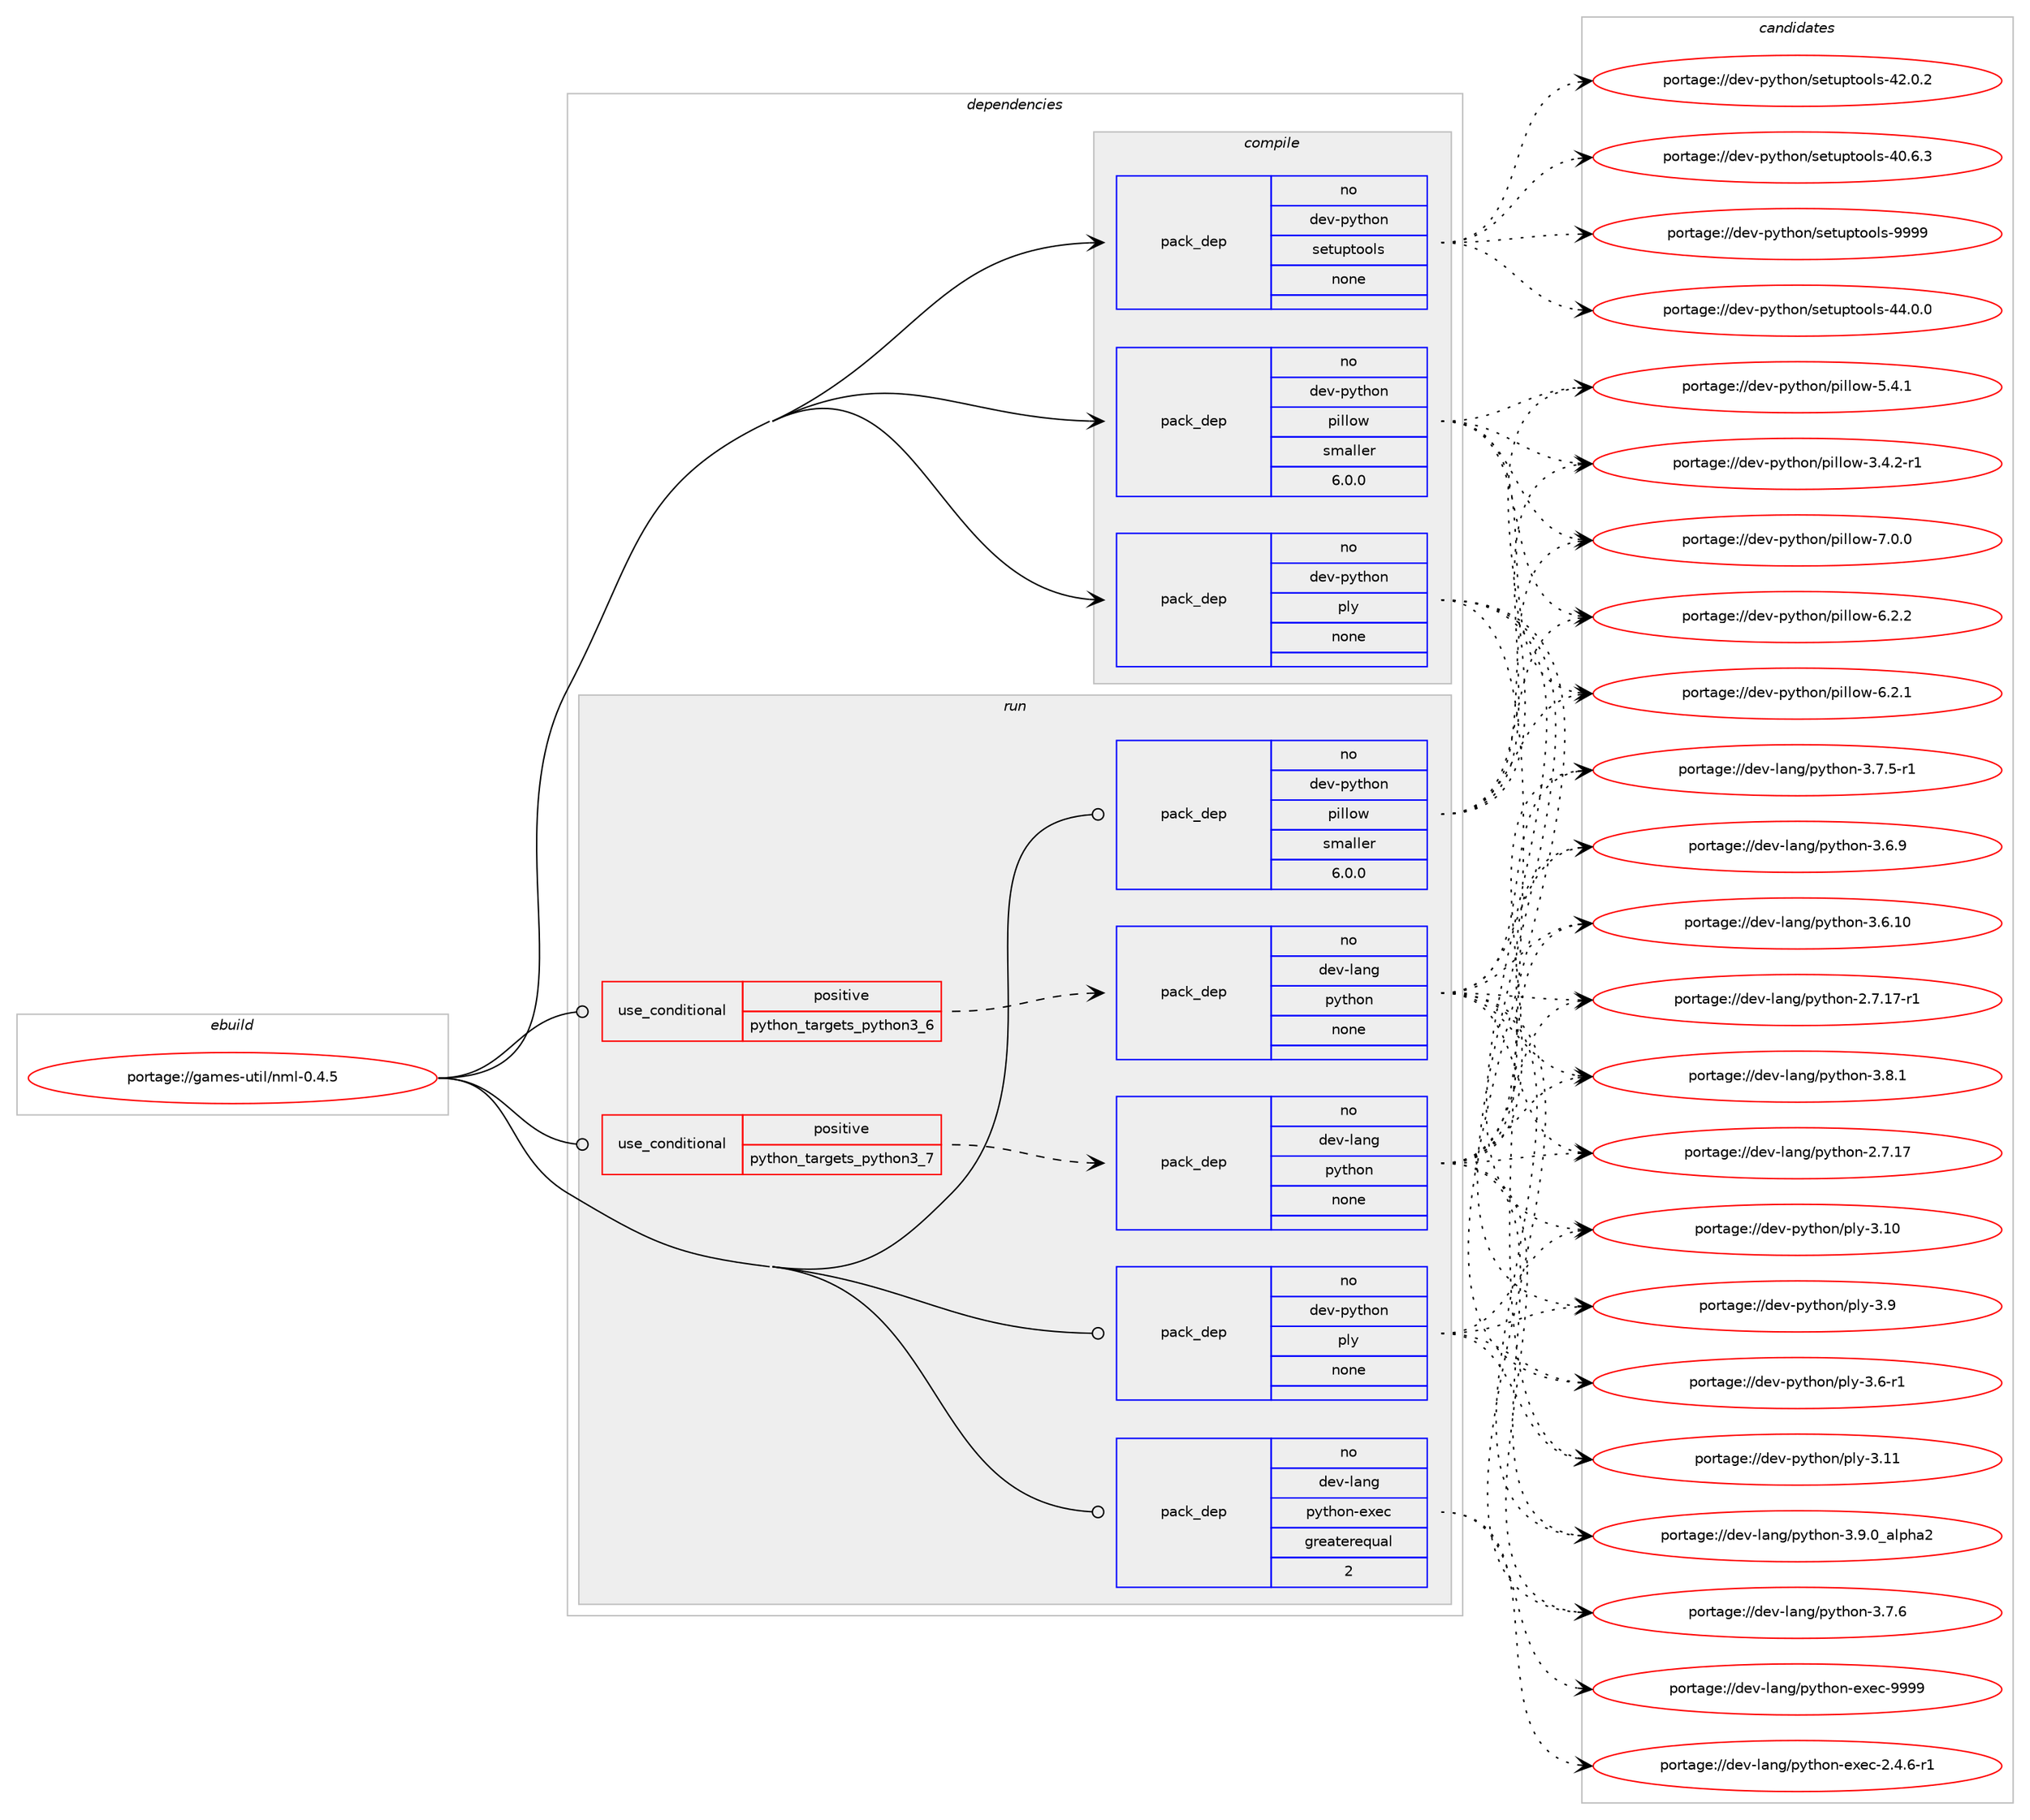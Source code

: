 digraph prolog {

# *************
# Graph options
# *************

newrank=true;
concentrate=true;
compound=true;
graph [rankdir=LR,fontname=Helvetica,fontsize=10,ranksep=1.5];#, ranksep=2.5, nodesep=0.2];
edge  [arrowhead=vee];
node  [fontname=Helvetica,fontsize=10];

# **********
# The ebuild
# **********

subgraph cluster_leftcol {
color=gray;
label=<<i>ebuild</i>>;
id [label="portage://games-util/nml-0.4.5", color=red, width=4, href="../games-util/nml-0.4.5.svg"];
}

# ****************
# The dependencies
# ****************

subgraph cluster_midcol {
color=gray;
label=<<i>dependencies</i>>;
subgraph cluster_compile {
fillcolor="#eeeeee";
style=filled;
label=<<i>compile</i>>;
subgraph pack216773 {
dependency279519 [label=<<TABLE BORDER="0" CELLBORDER="1" CELLSPACING="0" CELLPADDING="4" WIDTH="220"><TR><TD ROWSPAN="6" CELLPADDING="30">pack_dep</TD></TR><TR><TD WIDTH="110">no</TD></TR><TR><TD>dev-python</TD></TR><TR><TD>pillow</TD></TR><TR><TD>smaller</TD></TR><TR><TD>6.0.0</TD></TR></TABLE>>, shape=none, color=blue];
}
id:e -> dependency279519:w [weight=20,style="solid",arrowhead="vee"];
subgraph pack216774 {
dependency279520 [label=<<TABLE BORDER="0" CELLBORDER="1" CELLSPACING="0" CELLPADDING="4" WIDTH="220"><TR><TD ROWSPAN="6" CELLPADDING="30">pack_dep</TD></TR><TR><TD WIDTH="110">no</TD></TR><TR><TD>dev-python</TD></TR><TR><TD>ply</TD></TR><TR><TD>none</TD></TR><TR><TD></TD></TR></TABLE>>, shape=none, color=blue];
}
id:e -> dependency279520:w [weight=20,style="solid",arrowhead="vee"];
subgraph pack216775 {
dependency279521 [label=<<TABLE BORDER="0" CELLBORDER="1" CELLSPACING="0" CELLPADDING="4" WIDTH="220"><TR><TD ROWSPAN="6" CELLPADDING="30">pack_dep</TD></TR><TR><TD WIDTH="110">no</TD></TR><TR><TD>dev-python</TD></TR><TR><TD>setuptools</TD></TR><TR><TD>none</TD></TR><TR><TD></TD></TR></TABLE>>, shape=none, color=blue];
}
id:e -> dependency279521:w [weight=20,style="solid",arrowhead="vee"];
}
subgraph cluster_compileandrun {
fillcolor="#eeeeee";
style=filled;
label=<<i>compile and run</i>>;
}
subgraph cluster_run {
fillcolor="#eeeeee";
style=filled;
label=<<i>run</i>>;
subgraph cond58373 {
dependency279522 [label=<<TABLE BORDER="0" CELLBORDER="1" CELLSPACING="0" CELLPADDING="4"><TR><TD ROWSPAN="3" CELLPADDING="10">use_conditional</TD></TR><TR><TD>positive</TD></TR><TR><TD>python_targets_python3_6</TD></TR></TABLE>>, shape=none, color=red];
subgraph pack216776 {
dependency279523 [label=<<TABLE BORDER="0" CELLBORDER="1" CELLSPACING="0" CELLPADDING="4" WIDTH="220"><TR><TD ROWSPAN="6" CELLPADDING="30">pack_dep</TD></TR><TR><TD WIDTH="110">no</TD></TR><TR><TD>dev-lang</TD></TR><TR><TD>python</TD></TR><TR><TD>none</TD></TR><TR><TD></TD></TR></TABLE>>, shape=none, color=blue];
}
dependency279522:e -> dependency279523:w [weight=20,style="dashed",arrowhead="vee"];
}
id:e -> dependency279522:w [weight=20,style="solid",arrowhead="odot"];
subgraph cond58374 {
dependency279524 [label=<<TABLE BORDER="0" CELLBORDER="1" CELLSPACING="0" CELLPADDING="4"><TR><TD ROWSPAN="3" CELLPADDING="10">use_conditional</TD></TR><TR><TD>positive</TD></TR><TR><TD>python_targets_python3_7</TD></TR></TABLE>>, shape=none, color=red];
subgraph pack216777 {
dependency279525 [label=<<TABLE BORDER="0" CELLBORDER="1" CELLSPACING="0" CELLPADDING="4" WIDTH="220"><TR><TD ROWSPAN="6" CELLPADDING="30">pack_dep</TD></TR><TR><TD WIDTH="110">no</TD></TR><TR><TD>dev-lang</TD></TR><TR><TD>python</TD></TR><TR><TD>none</TD></TR><TR><TD></TD></TR></TABLE>>, shape=none, color=blue];
}
dependency279524:e -> dependency279525:w [weight=20,style="dashed",arrowhead="vee"];
}
id:e -> dependency279524:w [weight=20,style="solid",arrowhead="odot"];
subgraph pack216778 {
dependency279526 [label=<<TABLE BORDER="0" CELLBORDER="1" CELLSPACING="0" CELLPADDING="4" WIDTH="220"><TR><TD ROWSPAN="6" CELLPADDING="30">pack_dep</TD></TR><TR><TD WIDTH="110">no</TD></TR><TR><TD>dev-lang</TD></TR><TR><TD>python-exec</TD></TR><TR><TD>greaterequal</TD></TR><TR><TD>2</TD></TR></TABLE>>, shape=none, color=blue];
}
id:e -> dependency279526:w [weight=20,style="solid",arrowhead="odot"];
subgraph pack216779 {
dependency279527 [label=<<TABLE BORDER="0" CELLBORDER="1" CELLSPACING="0" CELLPADDING="4" WIDTH="220"><TR><TD ROWSPAN="6" CELLPADDING="30">pack_dep</TD></TR><TR><TD WIDTH="110">no</TD></TR><TR><TD>dev-python</TD></TR><TR><TD>pillow</TD></TR><TR><TD>smaller</TD></TR><TR><TD>6.0.0</TD></TR></TABLE>>, shape=none, color=blue];
}
id:e -> dependency279527:w [weight=20,style="solid",arrowhead="odot"];
subgraph pack216780 {
dependency279528 [label=<<TABLE BORDER="0" CELLBORDER="1" CELLSPACING="0" CELLPADDING="4" WIDTH="220"><TR><TD ROWSPAN="6" CELLPADDING="30">pack_dep</TD></TR><TR><TD WIDTH="110">no</TD></TR><TR><TD>dev-python</TD></TR><TR><TD>ply</TD></TR><TR><TD>none</TD></TR><TR><TD></TD></TR></TABLE>>, shape=none, color=blue];
}
id:e -> dependency279528:w [weight=20,style="solid",arrowhead="odot"];
}
}

# **************
# The candidates
# **************

subgraph cluster_choices {
rank=same;
color=gray;
label=<<i>candidates</i>>;

subgraph choice216773 {
color=black;
nodesep=1;
choice1001011184511212111610411111047112105108108111119455546484648 [label="portage://dev-python/pillow-7.0.0", color=red, width=4,href="../dev-python/pillow-7.0.0.svg"];
choice1001011184511212111610411111047112105108108111119455446504650 [label="portage://dev-python/pillow-6.2.2", color=red, width=4,href="../dev-python/pillow-6.2.2.svg"];
choice1001011184511212111610411111047112105108108111119455446504649 [label="portage://dev-python/pillow-6.2.1", color=red, width=4,href="../dev-python/pillow-6.2.1.svg"];
choice1001011184511212111610411111047112105108108111119455346524649 [label="portage://dev-python/pillow-5.4.1", color=red, width=4,href="../dev-python/pillow-5.4.1.svg"];
choice10010111845112121116104111110471121051081081111194551465246504511449 [label="portage://dev-python/pillow-3.4.2-r1", color=red, width=4,href="../dev-python/pillow-3.4.2-r1.svg"];
dependency279519:e -> choice1001011184511212111610411111047112105108108111119455546484648:w [style=dotted,weight="100"];
dependency279519:e -> choice1001011184511212111610411111047112105108108111119455446504650:w [style=dotted,weight="100"];
dependency279519:e -> choice1001011184511212111610411111047112105108108111119455446504649:w [style=dotted,weight="100"];
dependency279519:e -> choice1001011184511212111610411111047112105108108111119455346524649:w [style=dotted,weight="100"];
dependency279519:e -> choice10010111845112121116104111110471121051081081111194551465246504511449:w [style=dotted,weight="100"];
}
subgraph choice216774 {
color=black;
nodesep=1;
choice100101118451121211161041111104711210812145514657 [label="portage://dev-python/ply-3.9", color=red, width=4,href="../dev-python/ply-3.9.svg"];
choice1001011184511212111610411111047112108121455146544511449 [label="portage://dev-python/ply-3.6-r1", color=red, width=4,href="../dev-python/ply-3.6-r1.svg"];
choice10010111845112121116104111110471121081214551464949 [label="portage://dev-python/ply-3.11", color=red, width=4,href="../dev-python/ply-3.11.svg"];
choice10010111845112121116104111110471121081214551464948 [label="portage://dev-python/ply-3.10", color=red, width=4,href="../dev-python/ply-3.10.svg"];
dependency279520:e -> choice100101118451121211161041111104711210812145514657:w [style=dotted,weight="100"];
dependency279520:e -> choice1001011184511212111610411111047112108121455146544511449:w [style=dotted,weight="100"];
dependency279520:e -> choice10010111845112121116104111110471121081214551464949:w [style=dotted,weight="100"];
dependency279520:e -> choice10010111845112121116104111110471121081214551464948:w [style=dotted,weight="100"];
}
subgraph choice216775 {
color=black;
nodesep=1;
choice10010111845112121116104111110471151011161171121161111111081154557575757 [label="portage://dev-python/setuptools-9999", color=red, width=4,href="../dev-python/setuptools-9999.svg"];
choice100101118451121211161041111104711510111611711211611111110811545525246484648 [label="portage://dev-python/setuptools-44.0.0", color=red, width=4,href="../dev-python/setuptools-44.0.0.svg"];
choice100101118451121211161041111104711510111611711211611111110811545525046484650 [label="portage://dev-python/setuptools-42.0.2", color=red, width=4,href="../dev-python/setuptools-42.0.2.svg"];
choice100101118451121211161041111104711510111611711211611111110811545524846544651 [label="portage://dev-python/setuptools-40.6.3", color=red, width=4,href="../dev-python/setuptools-40.6.3.svg"];
dependency279521:e -> choice10010111845112121116104111110471151011161171121161111111081154557575757:w [style=dotted,weight="100"];
dependency279521:e -> choice100101118451121211161041111104711510111611711211611111110811545525246484648:w [style=dotted,weight="100"];
dependency279521:e -> choice100101118451121211161041111104711510111611711211611111110811545525046484650:w [style=dotted,weight="100"];
dependency279521:e -> choice100101118451121211161041111104711510111611711211611111110811545524846544651:w [style=dotted,weight="100"];
}
subgraph choice216776 {
color=black;
nodesep=1;
choice10010111845108971101034711212111610411111045514657464895971081121049750 [label="portage://dev-lang/python-3.9.0_alpha2", color=red, width=4,href="../dev-lang/python-3.9.0_alpha2.svg"];
choice100101118451089711010347112121116104111110455146564649 [label="portage://dev-lang/python-3.8.1", color=red, width=4,href="../dev-lang/python-3.8.1.svg"];
choice100101118451089711010347112121116104111110455146554654 [label="portage://dev-lang/python-3.7.6", color=red, width=4,href="../dev-lang/python-3.7.6.svg"];
choice1001011184510897110103471121211161041111104551465546534511449 [label="portage://dev-lang/python-3.7.5-r1", color=red, width=4,href="../dev-lang/python-3.7.5-r1.svg"];
choice100101118451089711010347112121116104111110455146544657 [label="portage://dev-lang/python-3.6.9", color=red, width=4,href="../dev-lang/python-3.6.9.svg"];
choice10010111845108971101034711212111610411111045514654464948 [label="portage://dev-lang/python-3.6.10", color=red, width=4,href="../dev-lang/python-3.6.10.svg"];
choice100101118451089711010347112121116104111110455046554649554511449 [label="portage://dev-lang/python-2.7.17-r1", color=red, width=4,href="../dev-lang/python-2.7.17-r1.svg"];
choice10010111845108971101034711212111610411111045504655464955 [label="portage://dev-lang/python-2.7.17", color=red, width=4,href="../dev-lang/python-2.7.17.svg"];
dependency279523:e -> choice10010111845108971101034711212111610411111045514657464895971081121049750:w [style=dotted,weight="100"];
dependency279523:e -> choice100101118451089711010347112121116104111110455146564649:w [style=dotted,weight="100"];
dependency279523:e -> choice100101118451089711010347112121116104111110455146554654:w [style=dotted,weight="100"];
dependency279523:e -> choice1001011184510897110103471121211161041111104551465546534511449:w [style=dotted,weight="100"];
dependency279523:e -> choice100101118451089711010347112121116104111110455146544657:w [style=dotted,weight="100"];
dependency279523:e -> choice10010111845108971101034711212111610411111045514654464948:w [style=dotted,weight="100"];
dependency279523:e -> choice100101118451089711010347112121116104111110455046554649554511449:w [style=dotted,weight="100"];
dependency279523:e -> choice10010111845108971101034711212111610411111045504655464955:w [style=dotted,weight="100"];
}
subgraph choice216777 {
color=black;
nodesep=1;
choice10010111845108971101034711212111610411111045514657464895971081121049750 [label="portage://dev-lang/python-3.9.0_alpha2", color=red, width=4,href="../dev-lang/python-3.9.0_alpha2.svg"];
choice100101118451089711010347112121116104111110455146564649 [label="portage://dev-lang/python-3.8.1", color=red, width=4,href="../dev-lang/python-3.8.1.svg"];
choice100101118451089711010347112121116104111110455146554654 [label="portage://dev-lang/python-3.7.6", color=red, width=4,href="../dev-lang/python-3.7.6.svg"];
choice1001011184510897110103471121211161041111104551465546534511449 [label="portage://dev-lang/python-3.7.5-r1", color=red, width=4,href="../dev-lang/python-3.7.5-r1.svg"];
choice100101118451089711010347112121116104111110455146544657 [label="portage://dev-lang/python-3.6.9", color=red, width=4,href="../dev-lang/python-3.6.9.svg"];
choice10010111845108971101034711212111610411111045514654464948 [label="portage://dev-lang/python-3.6.10", color=red, width=4,href="../dev-lang/python-3.6.10.svg"];
choice100101118451089711010347112121116104111110455046554649554511449 [label="portage://dev-lang/python-2.7.17-r1", color=red, width=4,href="../dev-lang/python-2.7.17-r1.svg"];
choice10010111845108971101034711212111610411111045504655464955 [label="portage://dev-lang/python-2.7.17", color=red, width=4,href="../dev-lang/python-2.7.17.svg"];
dependency279525:e -> choice10010111845108971101034711212111610411111045514657464895971081121049750:w [style=dotted,weight="100"];
dependency279525:e -> choice100101118451089711010347112121116104111110455146564649:w [style=dotted,weight="100"];
dependency279525:e -> choice100101118451089711010347112121116104111110455146554654:w [style=dotted,weight="100"];
dependency279525:e -> choice1001011184510897110103471121211161041111104551465546534511449:w [style=dotted,weight="100"];
dependency279525:e -> choice100101118451089711010347112121116104111110455146544657:w [style=dotted,weight="100"];
dependency279525:e -> choice10010111845108971101034711212111610411111045514654464948:w [style=dotted,weight="100"];
dependency279525:e -> choice100101118451089711010347112121116104111110455046554649554511449:w [style=dotted,weight="100"];
dependency279525:e -> choice10010111845108971101034711212111610411111045504655464955:w [style=dotted,weight="100"];
}
subgraph choice216778 {
color=black;
nodesep=1;
choice10010111845108971101034711212111610411111045101120101994557575757 [label="portage://dev-lang/python-exec-9999", color=red, width=4,href="../dev-lang/python-exec-9999.svg"];
choice10010111845108971101034711212111610411111045101120101994550465246544511449 [label="portage://dev-lang/python-exec-2.4.6-r1", color=red, width=4,href="../dev-lang/python-exec-2.4.6-r1.svg"];
dependency279526:e -> choice10010111845108971101034711212111610411111045101120101994557575757:w [style=dotted,weight="100"];
dependency279526:e -> choice10010111845108971101034711212111610411111045101120101994550465246544511449:w [style=dotted,weight="100"];
}
subgraph choice216779 {
color=black;
nodesep=1;
choice1001011184511212111610411111047112105108108111119455546484648 [label="portage://dev-python/pillow-7.0.0", color=red, width=4,href="../dev-python/pillow-7.0.0.svg"];
choice1001011184511212111610411111047112105108108111119455446504650 [label="portage://dev-python/pillow-6.2.2", color=red, width=4,href="../dev-python/pillow-6.2.2.svg"];
choice1001011184511212111610411111047112105108108111119455446504649 [label="portage://dev-python/pillow-6.2.1", color=red, width=4,href="../dev-python/pillow-6.2.1.svg"];
choice1001011184511212111610411111047112105108108111119455346524649 [label="portage://dev-python/pillow-5.4.1", color=red, width=4,href="../dev-python/pillow-5.4.1.svg"];
choice10010111845112121116104111110471121051081081111194551465246504511449 [label="portage://dev-python/pillow-3.4.2-r1", color=red, width=4,href="../dev-python/pillow-3.4.2-r1.svg"];
dependency279527:e -> choice1001011184511212111610411111047112105108108111119455546484648:w [style=dotted,weight="100"];
dependency279527:e -> choice1001011184511212111610411111047112105108108111119455446504650:w [style=dotted,weight="100"];
dependency279527:e -> choice1001011184511212111610411111047112105108108111119455446504649:w [style=dotted,weight="100"];
dependency279527:e -> choice1001011184511212111610411111047112105108108111119455346524649:w [style=dotted,weight="100"];
dependency279527:e -> choice10010111845112121116104111110471121051081081111194551465246504511449:w [style=dotted,weight="100"];
}
subgraph choice216780 {
color=black;
nodesep=1;
choice100101118451121211161041111104711210812145514657 [label="portage://dev-python/ply-3.9", color=red, width=4,href="../dev-python/ply-3.9.svg"];
choice1001011184511212111610411111047112108121455146544511449 [label="portage://dev-python/ply-3.6-r1", color=red, width=4,href="../dev-python/ply-3.6-r1.svg"];
choice10010111845112121116104111110471121081214551464949 [label="portage://dev-python/ply-3.11", color=red, width=4,href="../dev-python/ply-3.11.svg"];
choice10010111845112121116104111110471121081214551464948 [label="portage://dev-python/ply-3.10", color=red, width=4,href="../dev-python/ply-3.10.svg"];
dependency279528:e -> choice100101118451121211161041111104711210812145514657:w [style=dotted,weight="100"];
dependency279528:e -> choice1001011184511212111610411111047112108121455146544511449:w [style=dotted,weight="100"];
dependency279528:e -> choice10010111845112121116104111110471121081214551464949:w [style=dotted,weight="100"];
dependency279528:e -> choice10010111845112121116104111110471121081214551464948:w [style=dotted,weight="100"];
}
}

}
